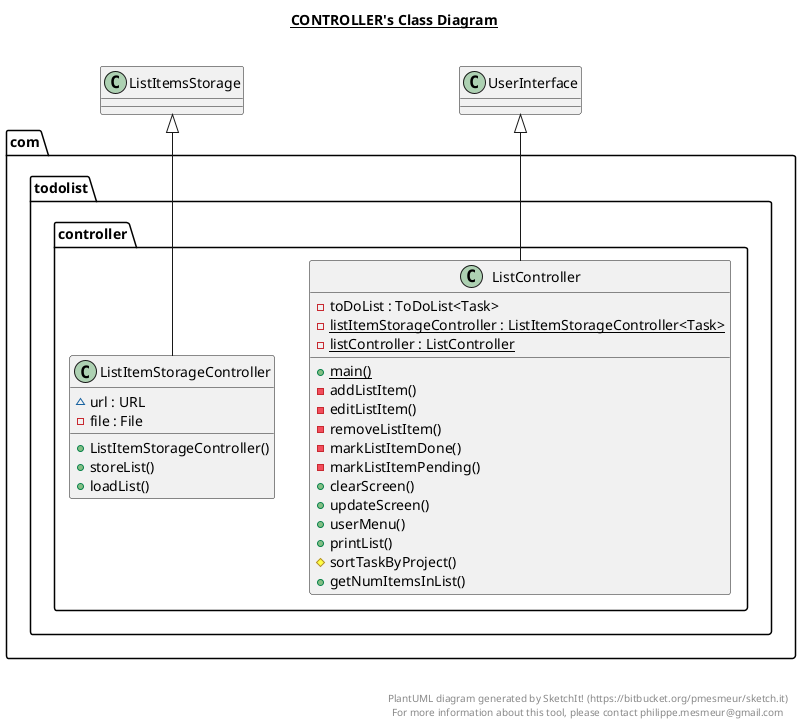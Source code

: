 @startuml

title __CONTROLLER's Class Diagram__\n

  package com.todolist.controller {
    class ListController {
        - toDoList : ToDoList<Task>
        {static} - listItemStorageController : ListItemStorageController<Task>
        {static} - listController : ListController
        {static} + main()
        - addListItem()
        - editListItem()
        - removeListItem()
        - markListItemDone()
        - markListItemPending()
        + clearScreen()
        + updateScreen()
        + userMenu()
        + printList()
        # sortTaskByProject()
        + getNumItemsInList()
    }
  }
  

  package com.todolist.controller {
    class ListItemStorageController {
        ~ url : URL
        - file : File
        + ListItemStorageController()
        + storeList()
        + loadList()
    }
  }
  

  ListController -up-|> UserInterface
  ListItemStorageController -up-|> ListItemsStorage


right footer


PlantUML diagram generated by SketchIt! (https://bitbucket.org/pmesmeur/sketch.it)
For more information about this tool, please contact philippe.mesmeur@gmail.com
endfooter

@enduml
